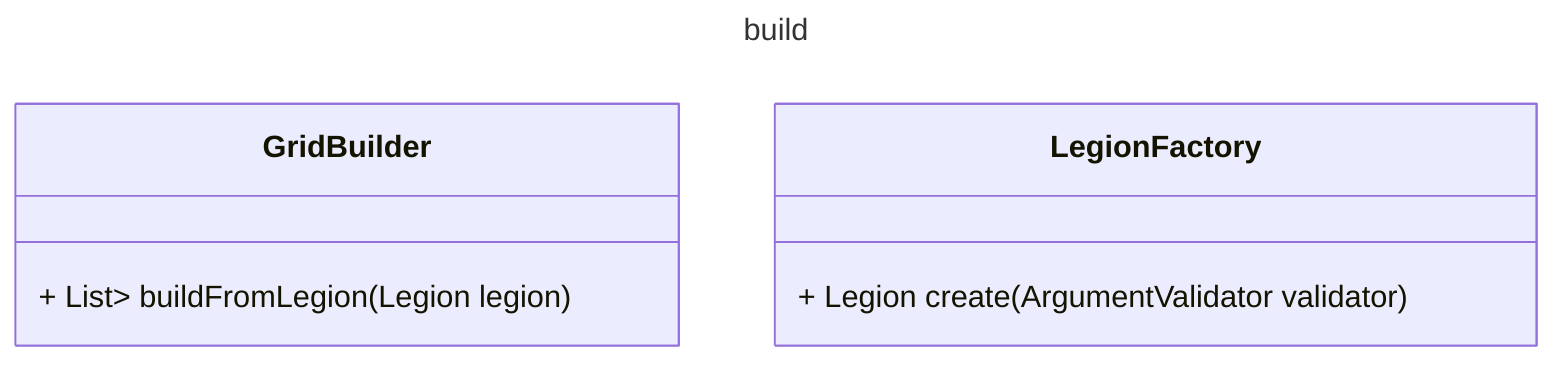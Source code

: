 ---
title: build
---

classDiagram

    class GridBuilder {
        + List<Grid<CombatUnit>> buildFromLegion(Legion legion)
    }

    class LegionFactory {
        + Legion create(ArgumentValidator validator)
    }